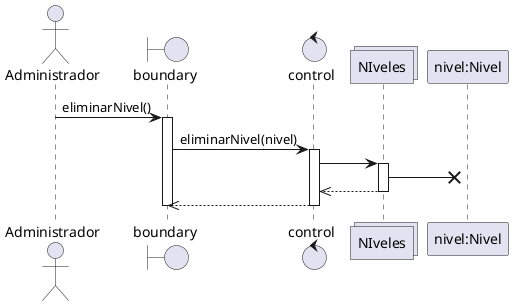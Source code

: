 @startuml Eliminar nivel
actor "Administrador" as Administrador
boundary boundary
control control
collections NIveles as Usuarios 
participant "nivel:Nivel" as user
Administrador->boundary: eliminarNivel()
activate boundary
boundary->control:eliminarNivel(nivel)
activate control
control->Usuarios
activate Usuarios
Usuarios ->x user
control<<--Usuarios
deactivate Usuarios
boundary<<--control
deactivate control
deactivate boundary
@enduml
